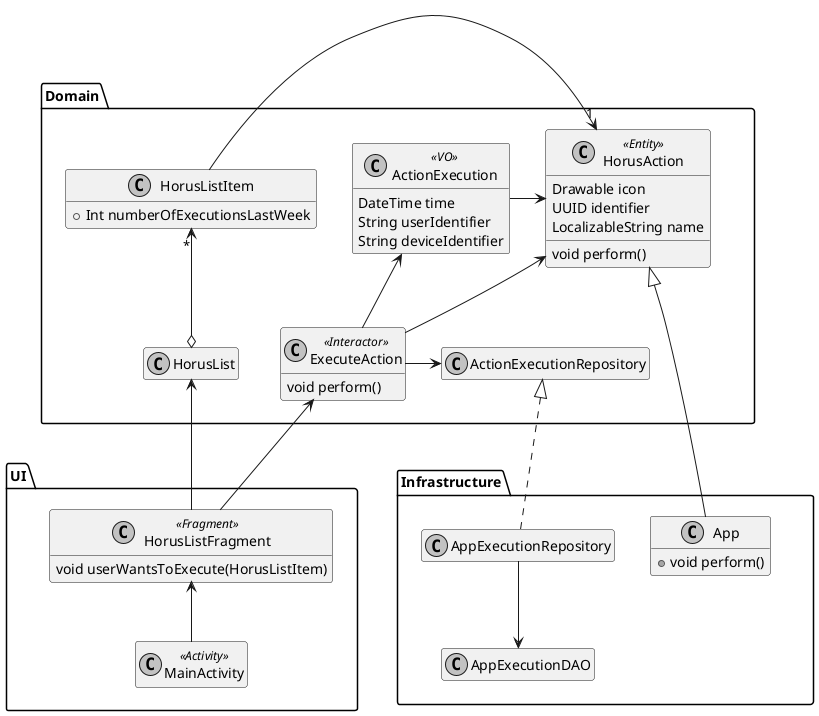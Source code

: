 
@startuml PPDA#37.class

skinparam monochrome true

package UI {

    class MainActivity <<Activity>> {
    }

    class HorusListFragment <<Fragment>> {
        void userWantsToExecute(HorusListItem)
    }

    MainActivity -u-> HorusListFragment

}

package Domain {

    class HorusAction <<Entity>> {
        Drawable icon
        UUID identifier
        LocalizableString name
        void perform()
    }

    class ActionExecution <<VO>> {
        DateTime time
        String userIdentifier
        String deviceIdentifier
    }

    class ExecuteAction <<Interactor>> {
        void perform()
    }


    class HorusList {
    }

    class HorusListItem {
        + Int numberOfExecutionsLastWeek
    }


    ActionExecution -l-> HorusAction
    HorusList o-u-> "*" HorusListItem
    HorusListItem -> "1" HorusAction
    ExecuteAction -u-> HorusAction
    ExecuteAction -u-> ActionExecution
    ExecuteAction -r-> ActionExecutionRepository

}

package Infrastructure {

    class App {
        + void perform()
    }

    AppExecutionRepository -d-> AppExecutionDAO

}

App -u-|> HorusAction
HorusListFragment -u-> ExecuteAction
HorusListFragment -u-> HorusList
AppExecutionRepository .u.|> ActionExecutionRepository
Infrastructure -[hidden]u-> Domain
Infrastructure -[hidden]l-> UI

hide empty members

@enduml
